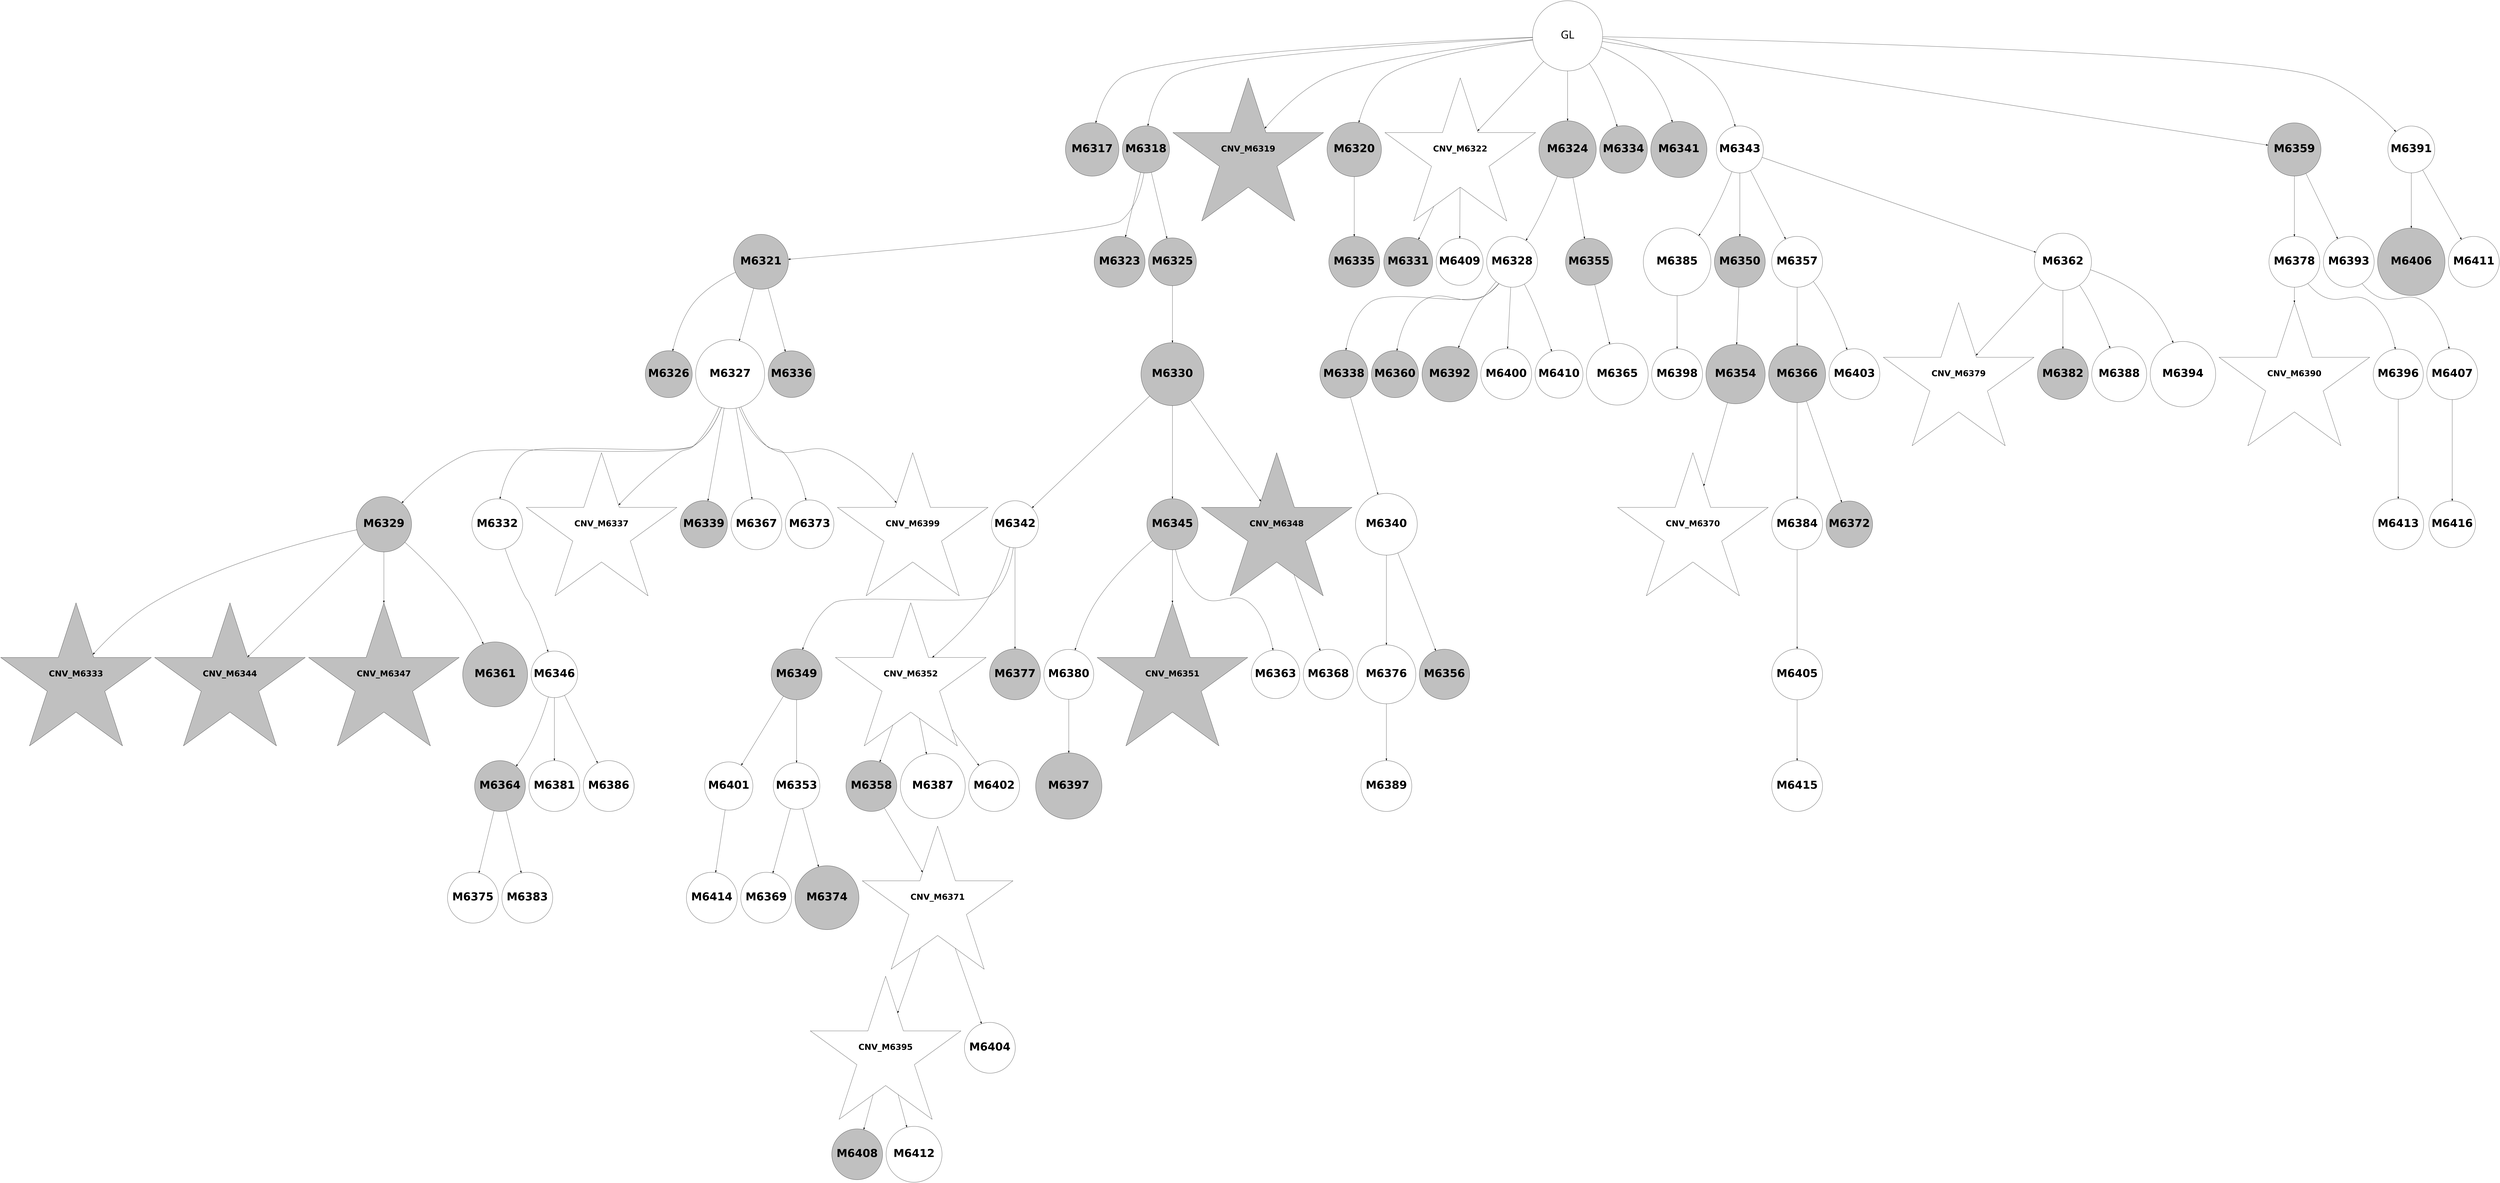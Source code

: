 digraph G { 
6403 -> 6416;
6405 -> 6417;
6405 -> 6423;
6343 -> 6344;
6343 -> 6345;
6343 -> 6346;
6343 -> 6347;
6343 -> 6349;
6343 -> 6351;
6343 -> 6361;
6343 -> 6368;
6343 -> 6370;
6343 -> 6386;
6343 -> 6418;
6407 -> 6424;
6345 -> 6348;
6345 -> 6350;
6345 -> 6352;
6347 -> 6362;
6411 -> 6432;
6348 -> 6353;
6348 -> 6354;
6348 -> 6363;
6412 -> 6425;
6349 -> 6358;
6349 -> 6436;
6351 -> 6355;
6351 -> 6382;
6352 -> 6357;
6354 -> 6356;
6354 -> 6359;
6354 -> 6364;
6354 -> 6366;
6354 -> 6394;
6354 -> 6400;
6354 -> 6426;
6418 -> 6433;
6418 -> 6438;
6355 -> 6365;
6355 -> 6387;
6355 -> 6419;
6355 -> 6427;
6355 -> 6437;
6356 -> 6360;
6356 -> 6371;
6356 -> 6374;
6356 -> 6388;
6420 -> 6434;
6357 -> 6369;
6357 -> 6372;
6357 -> 6375;
6422 -> 6435;
6422 -> 6439;
6359 -> 6373;
6423 -> 6440;
6428 -> 6441;
6365 -> 6367;
6367 -> 6383;
6367 -> 6403;
6432 -> 6442;
6369 -> 6376;
6369 -> 6379;
6369 -> 6404;
6370 -> 6377;
6370 -> 6384;
6370 -> 6389;
6370 -> 6412;
6434 -> 6443;
6372 -> 6378;
6372 -> 6390;
6372 -> 6407;
6373 -> 6391;
6373 -> 6408;
6373 -> 6413;
6375 -> 6395;
6376 -> 6380;
6376 -> 6428;
6377 -> 6381;
6379 -> 6385;
6379 -> 6414;
6379 -> 6429;
6380 -> 6396;
6380 -> 6401;
6381 -> 6397;
6382 -> 6392;
6384 -> 6393;
6384 -> 6430;
6385 -> 6398;
6386 -> 6405;
6386 -> 6420;
6389 -> 6406;
6389 -> 6409;
6389 -> 6415;
6389 -> 6421;
6391 -> 6402;
6391 -> 6410;
6393 -> 6399;
6393 -> 6411;
6398 -> 6422;
6398 -> 6431;
6343 [label="GL" fontname="arial-bold" fontsize=56 width=5 height=5];
6344 [shape=circle style=filled fillcolor=grey fontname="helvetica-bold" fontsize=56 label="M6317" width=3.81 height=2 ];
6345 [shape=circle style=filled fillcolor=grey fontname="helvetica-bold" fontsize=56 label="M6318" width=2.91 height=2 ];
6346 [shape=star style=filled fillcolor=grey fontname="helvetica-bold" fontsize=42 label="CNV_M6319"];
6347 [shape=circle style=filled fillcolor=grey fontname="helvetica-bold" fontsize=56 label="M6320" width=3.87 height=2 ];
6348 [shape=circle style=filled fillcolor=grey fontname="helvetica-bold" fontsize=56 label="M6321" width=3.91 height=2 ];
6349 [shape=star style=filled fillcolor=white fontname="helvetica-bold" fontsize=42 label="CNV_M6322"];
6350 [shape=circle style=filled fillcolor=grey fontname="helvetica-bold" fontsize=56 label="M6323" width=1.21 height=2 ];
6351 [shape=circle style=filled fillcolor=grey fontname="helvetica-bold" fontsize=56 label="M6324" width=4.09 height=2 ];
6352 [shape=circle style=filled fillcolor=grey fontname="helvetica-bold" fontsize=56 label="M6325" width=2.61 height=2 ];
6353 [shape=circle style=filled fillcolor=grey fontname="helvetica-bold" fontsize=56 label="M6326" width=3.01 height=2 ];
6354 [shape=circle style=filled fillcolor=white fontname="helvetica-bold" fontsize=56 label="M6327" width=4.91 height=2 ];
6355 [shape=circle style=filled fillcolor=white fontname="helvetica-bold" fontsize=56 label="M6328" width=0.95 height=2 ];
6356 [shape=circle style=filled fillcolor=grey fontname="helvetica-bold" fontsize=56 label="M6329" width=3.95 height=2 ];
6357 [shape=circle style=filled fillcolor=grey fontname="helvetica-bold" fontsize=56 label="M6330" width=4.48 height=2 ];
6358 [shape=circle style=filled fillcolor=grey fontname="helvetica-bold" fontsize=56 label="M6331" width=2.33 height=2 ];
6359 [shape=circle style=filled fillcolor=white fontname="helvetica-bold" fontsize=56 label="M6332" width=1.17 height=2 ];
6360 [shape=star style=filled fillcolor=grey fontname="helvetica-bold" fontsize=42 label="CNV_M6333"];
6361 [shape=circle style=filled fillcolor=grey fontname="helvetica-bold" fontsize=56 label="M6334" width=2.68 height=2 ];
6362 [shape=circle style=filled fillcolor=grey fontname="helvetica-bold" fontsize=56 label="M6335" width=0.04 height=2 ];
6363 [shape=circle style=filled fillcolor=grey fontname="helvetica-bold" fontsize=56 label="M6336" width=3.21 height=2 ];
6364 [shape=star style=filled fillcolor=white fontname="helvetica-bold" fontsize=42 label="CNV_M6337"];
6365 [shape=circle style=filled fillcolor=grey fontname="helvetica-bold" fontsize=56 label="M6338" width=2.58 height=2 ];
6366 [shape=circle style=filled fillcolor=grey fontname="helvetica-bold" fontsize=56 label="M6339" width=2.85 height=2 ];
6367 [shape=circle style=filled fillcolor=white fontname="helvetica-bold" fontsize=56 label="M6340" width=4.4 height=2 ];
6368 [shape=circle style=filled fillcolor=grey fontname="helvetica-bold" fontsize=56 label="M6341" width=4 height=2 ];
6369 [shape=circle style=filled fillcolor=white fontname="helvetica-bold" fontsize=56 label="M6342" width=2.98 height=2 ];
6370 [shape=circle style=filled fillcolor=white fontname="helvetica-bold" fontsize=56 label="M6343" width=2.99 height=2 ];
6371 [shape=star style=filled fillcolor=grey fontname="helvetica-bold" fontsize=42 label="CNV_M6344"];
6372 [shape=circle style=filled fillcolor=grey fontname="helvetica-bold" fontsize=56 label="M6345" width=3.64 height=2 ];
6373 [shape=circle style=filled fillcolor=white fontname="helvetica-bold" fontsize=56 label="M6346" width=3.25 height=2 ];
6374 [shape=star style=filled fillcolor=grey fontname="helvetica-bold" fontsize=42 label="CNV_M6347"];
6375 [shape=star style=filled fillcolor=grey fontname="helvetica-bold" fontsize=42 label="CNV_M6348"];
6376 [shape=circle style=filled fillcolor=grey fontname="helvetica-bold" fontsize=56 label="M6349" width=0.13 height=2 ];
6377 [shape=circle style=filled fillcolor=grey fontname="helvetica-bold" fontsize=56 label="M6350" width=1.42 height=2 ];
6378 [shape=star style=filled fillcolor=grey fontname="helvetica-bold" fontsize=42 label="CNV_M6351"];
6379 [shape=star style=filled fillcolor=white fontname="helvetica-bold" fontsize=42 label="CNV_M6352"];
6380 [shape=circle style=filled fillcolor=white fontname="helvetica-bold" fontsize=56 label="M6353" width=3.32 height=2 ];
6381 [shape=circle style=filled fillcolor=grey fontname="helvetica-bold" fontsize=56 label="M6354" width=4.22 height=2 ];
6382 [shape=circle style=filled fillcolor=grey fontname="helvetica-bold" fontsize=56 label="M6355" width=3.09 height=2 ];
6383 [shape=circle style=filled fillcolor=grey fontname="helvetica-bold" fontsize=56 label="M6356" width=3.59 height=2 ];
6384 [shape=circle style=filled fillcolor=white fontname="helvetica-bold" fontsize=56 label="M6357" width=0.02 height=2 ];
6385 [shape=circle style=filled fillcolor=grey fontname="helvetica-bold" fontsize=56 label="M6358" width=0.75 height=2 ];
6386 [shape=circle style=filled fillcolor=grey fontname="helvetica-bold" fontsize=56 label="M6359" width=3.79 height=2 ];
6387 [shape=circle style=filled fillcolor=grey fontname="helvetica-bold" fontsize=56 label="M6360" width=2.99 height=2 ];
6388 [shape=circle style=filled fillcolor=grey fontname="helvetica-bold" fontsize=56 label="M6361" width=4.62 height=2 ];
6389 [shape=circle style=filled fillcolor=white fontname="helvetica-bold" fontsize=56 label="M6362" width=4.07 height=2 ];
6390 [shape=circle style=filled fillcolor=white fontname="helvetica-bold" fontsize=56 label="M6363" width=2.43 height=2 ];
6391 [shape=circle style=filled fillcolor=grey fontname="helvetica-bold" fontsize=56 label="M6364" width=1.21 height=2 ];
6392 [shape=circle style=filled fillcolor=white fontname="helvetica-bold" fontsize=56 label="M6365" width=4.4 height=2 ];
6393 [shape=circle style=filled fillcolor=grey fontname="helvetica-bold" fontsize=56 label="M6366" width=4.06 height=2 ];
6394 [shape=circle style=filled fillcolor=white fontname="helvetica-bold" fontsize=56 label="M6367" width=0.06 height=2 ];
6395 [shape=circle style=filled fillcolor=white fontname="helvetica-bold" fontsize=56 label="M6368" width=3.57 height=2 ];
6396 [shape=circle style=filled fillcolor=white fontname="helvetica-bold" fontsize=56 label="M6369" width=0.53 height=2 ];
6397 [shape=star style=filled fillcolor=white fontname="helvetica-bold" fontsize=42 label="CNV_M6370"];
6398 [shape=star style=filled fillcolor=white fontname="helvetica-bold" fontsize=42 label="CNV_M6371"];
6399 [shape=circle style=filled fillcolor=grey fontname="helvetica-bold" fontsize=56 label="M6372" width=3.28 height=2 ];
6400 [shape=circle style=filled fillcolor=white fontname="helvetica-bold" fontsize=56 label="M6373" width=2.39 height=2 ];
6401 [shape=circle style=filled fillcolor=grey fontname="helvetica-bold" fontsize=56 label="M6374" width=4.56 height=2 ];
6402 [shape=circle style=filled fillcolor=white fontname="helvetica-bold" fontsize=56 label="M6375" width=1.97 height=2 ];
6403 [shape=circle style=filled fillcolor=white fontname="helvetica-bold" fontsize=56 label="M6376" width=4.19 height=2 ];
6404 [shape=circle style=filled fillcolor=grey fontname="helvetica-bold" fontsize=56 label="M6377" width=0.55 height=2 ];
6405 [shape=circle style=filled fillcolor=white fontname="helvetica-bold" fontsize=56 label="M6378" width=1.34 height=2 ];
6406 [shape=star style=filled fillcolor=white fontname="helvetica-bold" fontsize=42 label="CNV_M6379"];
6407 [shape=circle style=filled fillcolor=white fontname="helvetica-bold" fontsize=56 label="M6380" width=3.56 height=2 ];
6408 [shape=circle style=filled fillcolor=white fontname="helvetica-bold" fontsize=56 label="M6381" width=0.09 height=2 ];
6409 [shape=circle style=filled fillcolor=grey fontname="helvetica-bold" fontsize=56 label="M6382" width=1 height=2 ];
6410 [shape=circle style=filled fillcolor=white fontname="helvetica-bold" fontsize=56 label="M6383" width=1.98 height=2 ];
6411 [shape=circle style=filled fillcolor=white fontname="helvetica-bold" fontsize=56 label="M6384" width=0.87 height=2 ];
6412 [shape=circle style=filled fillcolor=white fontname="helvetica-bold" fontsize=56 label="M6385" width=4.82 height=2 ];
6413 [shape=circle style=filled fillcolor=white fontname="helvetica-bold" fontsize=56 label="M6386" width=0.36 height=2 ];
6414 [shape=circle style=filled fillcolor=white fontname="helvetica-bold" fontsize=56 label="M6387" width=4.62 height=2 ];
6415 [shape=circle style=filled fillcolor=white fontname="helvetica-bold" fontsize=56 label="M6388" width=3.91 height=2 ];
6416 [shape=circle style=filled fillcolor=white fontname="helvetica-bold" fontsize=56 label="M6389" width=0.77 height=2 ];
6417 [shape=star style=filled fillcolor=white fontname="helvetica-bold" fontsize=42 label="CNV_M6390"];
6418 [shape=circle style=filled fillcolor=white fontname="helvetica-bold" fontsize=56 label="M6391" width=3.03 height=2 ];
6419 [shape=circle style=filled fillcolor=grey fontname="helvetica-bold" fontsize=56 label="M6392" width=3.94 height=2 ];
6420 [shape=circle style=filled fillcolor=white fontname="helvetica-bold" fontsize=56 label="M6393" width=1.54 height=2 ];
6421 [shape=circle style=filled fillcolor=white fontname="helvetica-bold" fontsize=56 label="M6394" width=4.67 height=2 ];
6422 [shape=star style=filled fillcolor=white fontname="helvetica-bold" fontsize=42 label="CNV_M6395"];
6423 [shape=circle style=filled fillcolor=white fontname="helvetica-bold" fontsize=56 label="M6396" width=3.57 height=2 ];
6424 [shape=circle style=filled fillcolor=grey fontname="helvetica-bold" fontsize=56 label="M6397" width=4.72 height=2 ];
6425 [shape=circle style=filled fillcolor=white fontname="helvetica-bold" fontsize=56 label="M6398" width=0.5 height=2 ];
6426 [shape=star style=filled fillcolor=white fontname="helvetica-bold" fontsize=42 label="CNV_M6399"];
6427 [shape=circle style=filled fillcolor=white fontname="helvetica-bold" fontsize=56 label="M6400" width=0.31 height=2 ];
6428 [shape=circle style=filled fillcolor=white fontname="helvetica-bold" fontsize=56 label="M6401" width=2.49 height=2 ];
6429 [shape=circle style=filled fillcolor=white fontname="helvetica-bold" fontsize=56 label="M6402" width=0.05 height=2 ];
6430 [shape=circle style=filled fillcolor=white fontname="helvetica-bold" fontsize=56 label="M6403" width=0.12 height=2 ];
6431 [shape=circle style=filled fillcolor=white fontname="helvetica-bold" fontsize=56 label="M6404" width=0.54 height=2 ];
6432 [shape=circle style=filled fillcolor=white fontname="helvetica-bold" fontsize=56 label="M6405" width=0.83 height=2 ];
6433 [shape=circle style=filled fillcolor=grey fontname="helvetica-bold" fontsize=56 label="M6406" width=4.8 height=2 ];
6434 [shape=circle style=filled fillcolor=white fontname="helvetica-bold" fontsize=56 label="M6407" width=0.06 height=2 ];
6435 [shape=circle style=filled fillcolor=grey fontname="helvetica-bold" fontsize=56 label="M6408" width=1.64 height=2 ];
6436 [shape=circle style=filled fillcolor=white fontname="helvetica-bold" fontsize=56 label="M6409" width=3.01 height=2 ];
6437 [shape=circle style=filled fillcolor=white fontname="helvetica-bold" fontsize=56 label="M6410" width=2.6 height=2 ];
6438 [shape=circle style=filled fillcolor=white fontname="helvetica-bold" fontsize=56 label="M6411" width=0.74 height=2 ];
6439 [shape=circle style=filled fillcolor=white fontname="helvetica-bold" fontsize=56 label="M6412" width=3.98 height=2 ];
6440 [shape=circle style=filled fillcolor=white fontname="helvetica-bold" fontsize=56 label="M6413" width=0.29 height=2 ];
6441 [shape=circle style=filled fillcolor=white fontname="helvetica-bold" fontsize=56 label="M6414" width=1.92 height=2 ];
6442 [shape=circle style=filled fillcolor=white fontname="helvetica-bold" fontsize=56 label="M6415" width=1.4 height=2 ];
6443 [shape=circle style=filled fillcolor=white fontname="helvetica-bold" fontsize=56 label="M6416" width=3.17 height=2 ];
}